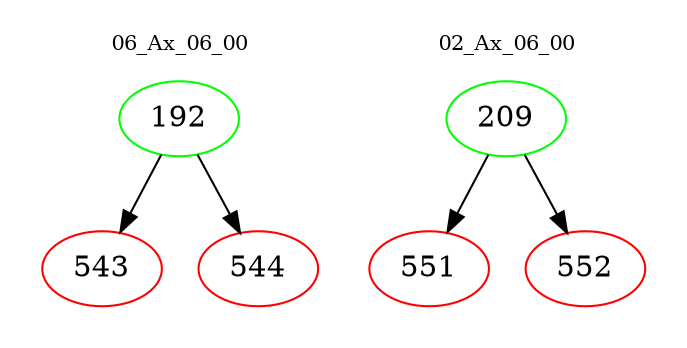 digraph{
subgraph cluster_0 {
color = white
label = "06_Ax_06_00";
fontsize=10;
T0_192 [label="192", color="green"]
T0_192 -> T0_543 [color="black"]
T0_543 [label="543", color="red"]
T0_192 -> T0_544 [color="black"]
T0_544 [label="544", color="red"]
}
subgraph cluster_1 {
color = white
label = "02_Ax_06_00";
fontsize=10;
T1_209 [label="209", color="green"]
T1_209 -> T1_551 [color="black"]
T1_551 [label="551", color="red"]
T1_209 -> T1_552 [color="black"]
T1_552 [label="552", color="red"]
}
}

